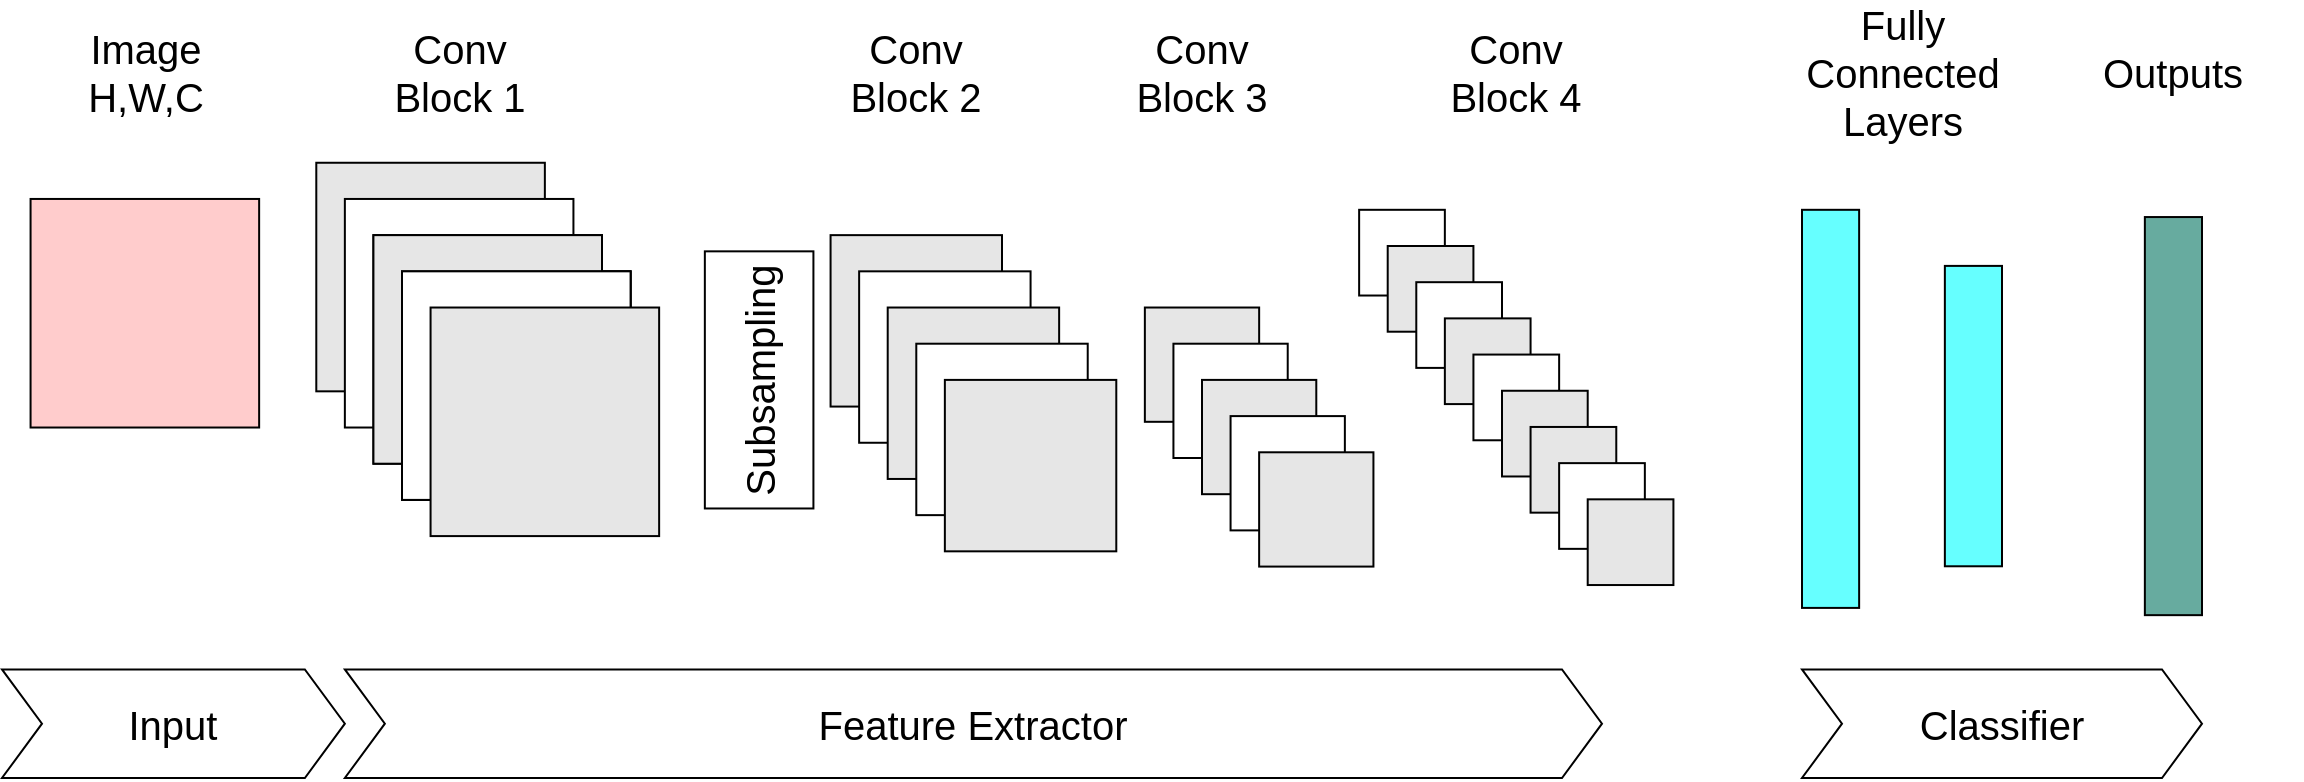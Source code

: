 <mxfile version="20.8.23" type="github">
  <diagram name="Page-1" id="XunJ1bpX0FyGyM8VExH0">
    <mxGraphModel dx="2206" dy="1163" grid="1" gridSize="10" guides="1" tooltips="1" connect="1" arrows="1" fold="1" page="1" pageScale="1" pageWidth="500" pageHeight="500" math="0" shadow="0">
      <root>
        <mxCell id="0" />
        <mxCell id="1" parent="0" />
        <mxCell id="UZpdd5qWgTur5ISbrKAg-1" value="" style="group" vertex="1" connectable="0" parent="1">
          <mxGeometry y="110" width="1150" height="380" as="geometry" />
        </mxCell>
        <mxCell id="2v4kwD195k9EGaLwa5Sy-1" value="" style="whiteSpace=wrap;html=1;aspect=fixed;fillColor=#FFCCCC;" parent="UZpdd5qWgTur5ISbrKAg-1" vertex="1">
          <mxGeometry x="14.286" y="90.476" width="114.286" height="114.286" as="geometry" />
        </mxCell>
        <mxCell id="2v4kwD195k9EGaLwa5Sy-2" value="" style="whiteSpace=wrap;html=1;aspect=fixed;fillColor=#E6E6E6;" parent="UZpdd5qWgTur5ISbrKAg-1" vertex="1">
          <mxGeometry x="157.143" y="72.381" width="114.286" height="114.286" as="geometry" />
        </mxCell>
        <mxCell id="2v4kwD195k9EGaLwa5Sy-3" value="" style="whiteSpace=wrap;html=1;aspect=fixed;" parent="UZpdd5qWgTur5ISbrKAg-1" vertex="1">
          <mxGeometry x="171.429" y="90.476" width="114.286" height="114.286" as="geometry" />
        </mxCell>
        <mxCell id="2v4kwD195k9EGaLwa5Sy-4" value="" style="whiteSpace=wrap;html=1;aspect=fixed;" parent="UZpdd5qWgTur5ISbrKAg-1" vertex="1">
          <mxGeometry x="185.714" y="108.571" width="114.286" height="114.286" as="geometry" />
        </mxCell>
        <mxCell id="2v4kwD195k9EGaLwa5Sy-5" value="" style="whiteSpace=wrap;html=1;aspect=fixed;" parent="UZpdd5qWgTur5ISbrKAg-1" vertex="1">
          <mxGeometry x="200" y="126.667" width="114.286" height="114.286" as="geometry" />
        </mxCell>
        <mxCell id="2v4kwD195k9EGaLwa5Sy-6" value="" style="whiteSpace=wrap;html=1;aspect=fixed;fillColor=#E6E6E6;" parent="UZpdd5qWgTur5ISbrKAg-1" vertex="1">
          <mxGeometry x="185.714" y="108.571" width="114.286" height="114.286" as="geometry" />
        </mxCell>
        <mxCell id="2v4kwD195k9EGaLwa5Sy-7" value="" style="whiteSpace=wrap;html=1;aspect=fixed;" parent="UZpdd5qWgTur5ISbrKAg-1" vertex="1">
          <mxGeometry x="200" y="126.667" width="114.286" height="114.286" as="geometry" />
        </mxCell>
        <mxCell id="2v4kwD195k9EGaLwa5Sy-8" value="" style="whiteSpace=wrap;html=1;aspect=fixed;" parent="UZpdd5qWgTur5ISbrKAg-1" vertex="1">
          <mxGeometry x="200" y="126.667" width="114.286" height="114.286" as="geometry" />
        </mxCell>
        <mxCell id="2v4kwD195k9EGaLwa5Sy-9" value="" style="whiteSpace=wrap;html=1;aspect=fixed;fillColor=#E6E6E6;" parent="UZpdd5qWgTur5ISbrKAg-1" vertex="1">
          <mxGeometry x="214.286" y="144.762" width="114.286" height="114.286" as="geometry" />
        </mxCell>
        <mxCell id="2v4kwD195k9EGaLwa5Sy-10" value="" style="whiteSpace=wrap;html=1;aspect=fixed;fillColor=#E6E6E6;" parent="UZpdd5qWgTur5ISbrKAg-1" vertex="1">
          <mxGeometry x="414.286" y="108.571" width="85.714" height="85.714" as="geometry" />
        </mxCell>
        <mxCell id="2v4kwD195k9EGaLwa5Sy-11" value="" style="whiteSpace=wrap;html=1;aspect=fixed;" parent="UZpdd5qWgTur5ISbrKAg-1" vertex="1">
          <mxGeometry x="428.571" y="126.667" width="85.714" height="85.714" as="geometry" />
        </mxCell>
        <mxCell id="2v4kwD195k9EGaLwa5Sy-12" value="" style="whiteSpace=wrap;html=1;aspect=fixed;fillColor=#E6E6E6;" parent="UZpdd5qWgTur5ISbrKAg-1" vertex="1">
          <mxGeometry x="442.857" y="144.762" width="85.714" height="85.714" as="geometry" />
        </mxCell>
        <mxCell id="2v4kwD195k9EGaLwa5Sy-13" value="" style="whiteSpace=wrap;html=1;aspect=fixed;" parent="UZpdd5qWgTur5ISbrKAg-1" vertex="1">
          <mxGeometry x="457.143" y="162.857" width="85.714" height="85.714" as="geometry" />
        </mxCell>
        <mxCell id="2v4kwD195k9EGaLwa5Sy-14" value="" style="whiteSpace=wrap;html=1;aspect=fixed;fillColor=#E6E6E6;" parent="UZpdd5qWgTur5ISbrKAg-1" vertex="1">
          <mxGeometry x="471.429" y="180.952" width="85.714" height="85.714" as="geometry" />
        </mxCell>
        <mxCell id="2v4kwD195k9EGaLwa5Sy-15" value="" style="whiteSpace=wrap;html=1;aspect=fixed;fillColor=#E6E6E6;" parent="UZpdd5qWgTur5ISbrKAg-1" vertex="1">
          <mxGeometry x="571.429" y="144.762" width="57.143" height="57.143" as="geometry" />
        </mxCell>
        <mxCell id="2v4kwD195k9EGaLwa5Sy-16" value="" style="whiteSpace=wrap;html=1;aspect=fixed;" parent="UZpdd5qWgTur5ISbrKAg-1" vertex="1">
          <mxGeometry x="585.714" y="162.857" width="57.143" height="57.143" as="geometry" />
        </mxCell>
        <mxCell id="2v4kwD195k9EGaLwa5Sy-17" value="" style="whiteSpace=wrap;html=1;aspect=fixed;fillColor=#E6E6E6;" parent="UZpdd5qWgTur5ISbrKAg-1" vertex="1">
          <mxGeometry x="600" y="180.952" width="57.143" height="57.143" as="geometry" />
        </mxCell>
        <mxCell id="2v4kwD195k9EGaLwa5Sy-18" value="" style="whiteSpace=wrap;html=1;aspect=fixed;" parent="UZpdd5qWgTur5ISbrKAg-1" vertex="1">
          <mxGeometry x="614.286" y="199.048" width="57.143" height="57.143" as="geometry" />
        </mxCell>
        <mxCell id="2v4kwD195k9EGaLwa5Sy-19" value="" style="whiteSpace=wrap;html=1;aspect=fixed;fillColor=#E6E6E6;" parent="UZpdd5qWgTur5ISbrKAg-1" vertex="1">
          <mxGeometry x="628.571" y="217.143" width="57.143" height="57.143" as="geometry" />
        </mxCell>
        <mxCell id="2v4kwD195k9EGaLwa5Sy-20" value="" style="whiteSpace=wrap;html=1;aspect=fixed;" parent="UZpdd5qWgTur5ISbrKAg-1" vertex="1">
          <mxGeometry x="678.571" y="95.905" width="42.857" height="42.857" as="geometry" />
        </mxCell>
        <mxCell id="2v4kwD195k9EGaLwa5Sy-21" value="" style="whiteSpace=wrap;html=1;aspect=fixed;fillColor=#E6E6E6;" parent="UZpdd5qWgTur5ISbrKAg-1" vertex="1">
          <mxGeometry x="692.857" y="114.0" width="42.857" height="42.857" as="geometry" />
        </mxCell>
        <mxCell id="2v4kwD195k9EGaLwa5Sy-22" value="" style="whiteSpace=wrap;html=1;aspect=fixed;" parent="UZpdd5qWgTur5ISbrKAg-1" vertex="1">
          <mxGeometry x="707.143" y="132.095" width="42.857" height="42.857" as="geometry" />
        </mxCell>
        <mxCell id="2v4kwD195k9EGaLwa5Sy-23" value="" style="whiteSpace=wrap;html=1;aspect=fixed;fillColor=#E6E6E6;" parent="UZpdd5qWgTur5ISbrKAg-1" vertex="1">
          <mxGeometry x="721.429" y="150.19" width="42.857" height="42.857" as="geometry" />
        </mxCell>
        <mxCell id="2v4kwD195k9EGaLwa5Sy-24" value="" style="whiteSpace=wrap;html=1;aspect=fixed;" parent="UZpdd5qWgTur5ISbrKAg-1" vertex="1">
          <mxGeometry x="735.714" y="168.286" width="42.857" height="42.857" as="geometry" />
        </mxCell>
        <mxCell id="2v4kwD195k9EGaLwa5Sy-25" value="" style="whiteSpace=wrap;html=1;aspect=fixed;fillColor=#E6E6E6;" parent="UZpdd5qWgTur5ISbrKAg-1" vertex="1">
          <mxGeometry x="750" y="186.381" width="42.857" height="42.857" as="geometry" />
        </mxCell>
        <mxCell id="2v4kwD195k9EGaLwa5Sy-26" value="" style="whiteSpace=wrap;html=1;aspect=fixed;fillColor=#E6E6E6;" parent="UZpdd5qWgTur5ISbrKAg-1" vertex="1">
          <mxGeometry x="764.286" y="204.476" width="42.857" height="42.857" as="geometry" />
        </mxCell>
        <mxCell id="2v4kwD195k9EGaLwa5Sy-27" value="" style="whiteSpace=wrap;html=1;aspect=fixed;" parent="UZpdd5qWgTur5ISbrKAg-1" vertex="1">
          <mxGeometry x="778.571" y="222.571" width="42.857" height="42.857" as="geometry" />
        </mxCell>
        <mxCell id="2v4kwD195k9EGaLwa5Sy-28" value="" style="whiteSpace=wrap;html=1;aspect=fixed;fillColor=#E6E6E6;" parent="UZpdd5qWgTur5ISbrKAg-1" vertex="1">
          <mxGeometry x="792.857" y="240.667" width="42.857" height="42.857" as="geometry" />
        </mxCell>
        <mxCell id="2v4kwD195k9EGaLwa5Sy-32" value="" style="rounded=0;whiteSpace=wrap;html=1;fillStyle=solid;fillColor=#66FFFF;" parent="UZpdd5qWgTur5ISbrKAg-1" vertex="1">
          <mxGeometry x="900" y="95.905" width="28.571" height="199.048" as="geometry" />
        </mxCell>
        <mxCell id="2v4kwD195k9EGaLwa5Sy-33" value="" style="rounded=0;whiteSpace=wrap;html=1;fillColor=#66FFFF;" parent="UZpdd5qWgTur5ISbrKAg-1" vertex="1">
          <mxGeometry x="971.429" y="123.952" width="28.571" height="150.19" as="geometry" />
        </mxCell>
        <mxCell id="2v4kwD195k9EGaLwa5Sy-34" value="" style="rounded=0;whiteSpace=wrap;html=1;fillColor=#67AB9F;" parent="UZpdd5qWgTur5ISbrKAg-1" vertex="1">
          <mxGeometry x="1071.429" y="99.524" width="28.571" height="199.048" as="geometry" />
        </mxCell>
        <mxCell id="2v4kwD195k9EGaLwa5Sy-37" value="&lt;font style=&quot;font-size: 20px;&quot;&gt;Feature Extractor&lt;/font&gt;" style="shape=step;perimeter=stepPerimeter;whiteSpace=wrap;html=1;fixedSize=1;fillStyle=solid;fillColor=#FFFFFF;" parent="UZpdd5qWgTur5ISbrKAg-1" vertex="1">
          <mxGeometry x="171.429" y="325.714" width="628.571" height="54.286" as="geometry" />
        </mxCell>
        <mxCell id="2v4kwD195k9EGaLwa5Sy-38" value="&lt;font style=&quot;font-size: 20px;&quot;&gt;Input&lt;/font&gt;" style="shape=step;perimeter=stepPerimeter;whiteSpace=wrap;html=1;fixedSize=1;fillStyle=solid;fillColor=#FFFFFF;" parent="UZpdd5qWgTur5ISbrKAg-1" vertex="1">
          <mxGeometry y="325.714" width="171.429" height="54.286" as="geometry" />
        </mxCell>
        <mxCell id="2v4kwD195k9EGaLwa5Sy-39" value="&lt;font style=&quot;font-size: 20px;&quot;&gt;Classifier&lt;/font&gt;" style="shape=step;perimeter=stepPerimeter;whiteSpace=wrap;html=1;fixedSize=1;fillStyle=solid;fillColor=#FFFFFF;" parent="UZpdd5qWgTur5ISbrKAg-1" vertex="1">
          <mxGeometry x="900" y="325.714" width="200" height="54.286" as="geometry" />
        </mxCell>
        <mxCell id="2v4kwD195k9EGaLwa5Sy-40" value="&lt;font style=&quot;font-size: 20px;&quot;&gt;Image&lt;br&gt;H,W,C&lt;/font&gt;" style="text;html=1;strokeColor=none;fillColor=none;align=center;verticalAlign=middle;whiteSpace=wrap;rounded=0;" parent="UZpdd5qWgTur5ISbrKAg-1" vertex="1">
          <mxGeometry x="28.571" width="85.714" height="54.286" as="geometry" />
        </mxCell>
        <mxCell id="2v4kwD195k9EGaLwa5Sy-41" value="&lt;font style=&quot;font-size: 20px;&quot;&gt;Conv Block 1&lt;/font&gt;" style="text;html=1;strokeColor=none;fillColor=none;align=center;verticalAlign=middle;whiteSpace=wrap;rounded=0;" parent="UZpdd5qWgTur5ISbrKAg-1" vertex="1">
          <mxGeometry x="185.714" width="85.714" height="54.286" as="geometry" />
        </mxCell>
        <mxCell id="2v4kwD195k9EGaLwa5Sy-42" value="&lt;font style=&quot;font-size: 20px;&quot;&gt;Conv Block 2&lt;/font&gt;" style="text;html=1;strokeColor=none;fillColor=none;align=center;verticalAlign=middle;whiteSpace=wrap;rounded=0;" parent="UZpdd5qWgTur5ISbrKAg-1" vertex="1">
          <mxGeometry x="414.286" width="85.714" height="54.286" as="geometry" />
        </mxCell>
        <mxCell id="2v4kwD195k9EGaLwa5Sy-43" value="&lt;font style=&quot;font-size: 20px;&quot;&gt;Conv Block 3&lt;/font&gt;" style="text;html=1;strokeColor=none;fillColor=none;align=center;verticalAlign=middle;whiteSpace=wrap;rounded=0;" parent="UZpdd5qWgTur5ISbrKAg-1" vertex="1">
          <mxGeometry x="557.143" width="85.714" height="54.286" as="geometry" />
        </mxCell>
        <mxCell id="2v4kwD195k9EGaLwa5Sy-44" value="&lt;font style=&quot;font-size: 20px;&quot;&gt;Conv Block 4&lt;/font&gt;" style="text;html=1;strokeColor=none;fillColor=none;align=center;verticalAlign=middle;whiteSpace=wrap;rounded=0;" parent="UZpdd5qWgTur5ISbrKAg-1" vertex="1">
          <mxGeometry x="714.286" width="85.714" height="54.286" as="geometry" />
        </mxCell>
        <mxCell id="2v4kwD195k9EGaLwa5Sy-45" value="&lt;font style=&quot;font-size: 20px;&quot;&gt;Fully Connected Layers&lt;/font&gt;" style="text;html=1;strokeColor=none;fillColor=none;align=center;verticalAlign=middle;whiteSpace=wrap;rounded=0;" parent="UZpdd5qWgTur5ISbrKAg-1" vertex="1">
          <mxGeometry x="885.714" width="128.571" height="54.286" as="geometry" />
        </mxCell>
        <mxCell id="2v4kwD195k9EGaLwa5Sy-46" value="&lt;font style=&quot;font-size: 20px;&quot;&gt;Outputs&lt;/font&gt;" style="text;html=1;strokeColor=none;fillColor=none;align=center;verticalAlign=middle;whiteSpace=wrap;rounded=0;" parent="UZpdd5qWgTur5ISbrKAg-1" vertex="1">
          <mxGeometry x="1021.429" width="128.571" height="54.286" as="geometry" />
        </mxCell>
        <mxCell id="2v4kwD195k9EGaLwa5Sy-47" value="&lt;font style=&quot;font-size: 20px;&quot;&gt;Subsampling&lt;/font&gt;" style="text;html=1;strokeColor=default;fillColor=none;align=center;verticalAlign=middle;whiteSpace=wrap;rounded=0;rotation=-90;" parent="UZpdd5qWgTur5ISbrKAg-1" vertex="1">
          <mxGeometry x="314.286" y="153.81" width="128.571" height="54.286" as="geometry" />
        </mxCell>
      </root>
    </mxGraphModel>
  </diagram>
</mxfile>
